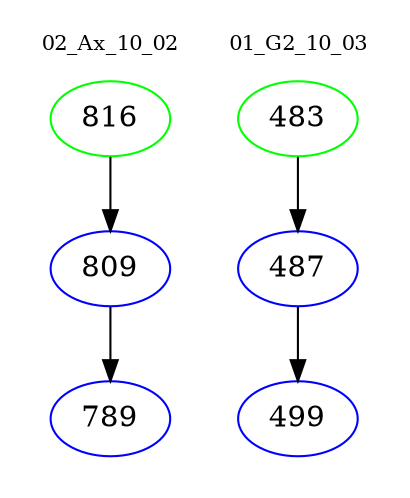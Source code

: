 digraph{
subgraph cluster_0 {
color = white
label = "02_Ax_10_02";
fontsize=10;
T0_816 [label="816", color="green"]
T0_816 -> T0_809 [color="black"]
T0_809 [label="809", color="blue"]
T0_809 -> T0_789 [color="black"]
T0_789 [label="789", color="blue"]
}
subgraph cluster_1 {
color = white
label = "01_G2_10_03";
fontsize=10;
T1_483 [label="483", color="green"]
T1_483 -> T1_487 [color="black"]
T1_487 [label="487", color="blue"]
T1_487 -> T1_499 [color="black"]
T1_499 [label="499", color="blue"]
}
}
